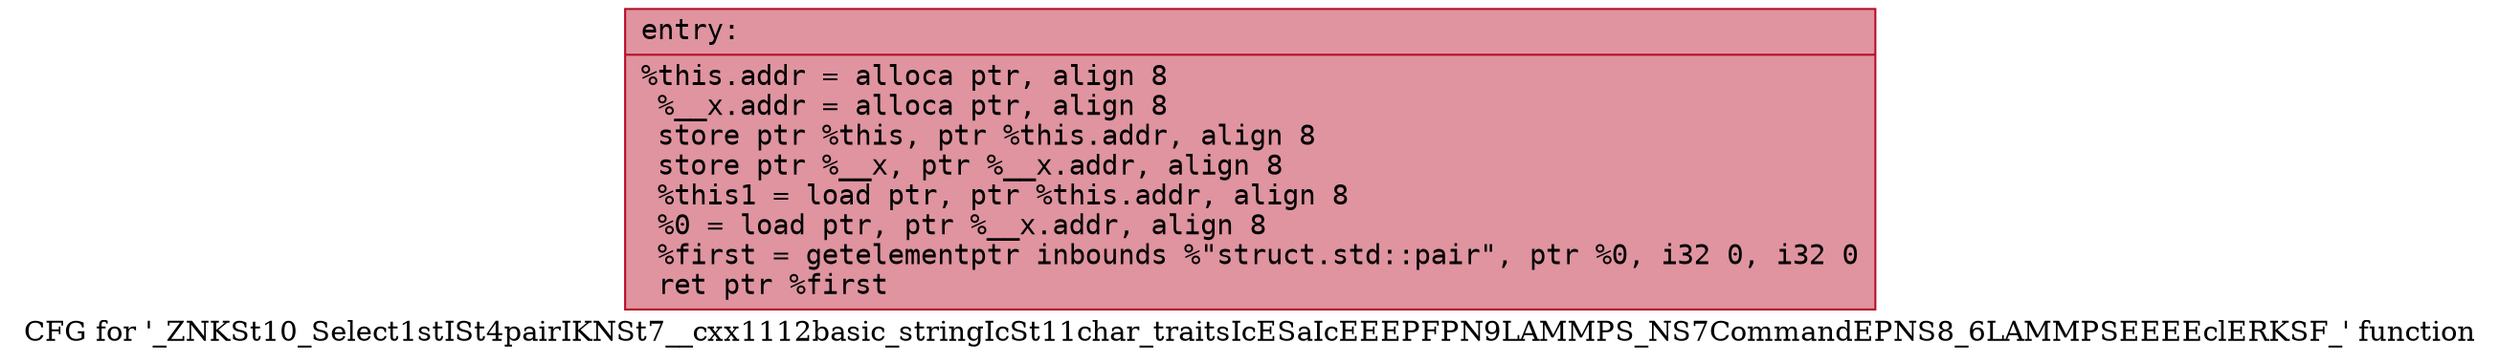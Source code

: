 digraph "CFG for '_ZNKSt10_Select1stISt4pairIKNSt7__cxx1112basic_stringIcSt11char_traitsIcESaIcEEEPFPN9LAMMPS_NS7CommandEPNS8_6LAMMPSEEEEclERKSF_' function" {
	label="CFG for '_ZNKSt10_Select1stISt4pairIKNSt7__cxx1112basic_stringIcSt11char_traitsIcESaIcEEEPFPN9LAMMPS_NS7CommandEPNS8_6LAMMPSEEEEclERKSF_' function";

	Node0x5628737f4a00 [shape=record,color="#b70d28ff", style=filled, fillcolor="#b70d2870" fontname="Courier",label="{entry:\l|  %this.addr = alloca ptr, align 8\l  %__x.addr = alloca ptr, align 8\l  store ptr %this, ptr %this.addr, align 8\l  store ptr %__x, ptr %__x.addr, align 8\l  %this1 = load ptr, ptr %this.addr, align 8\l  %0 = load ptr, ptr %__x.addr, align 8\l  %first = getelementptr inbounds %\"struct.std::pair\", ptr %0, i32 0, i32 0\l  ret ptr %first\l}"];
}
